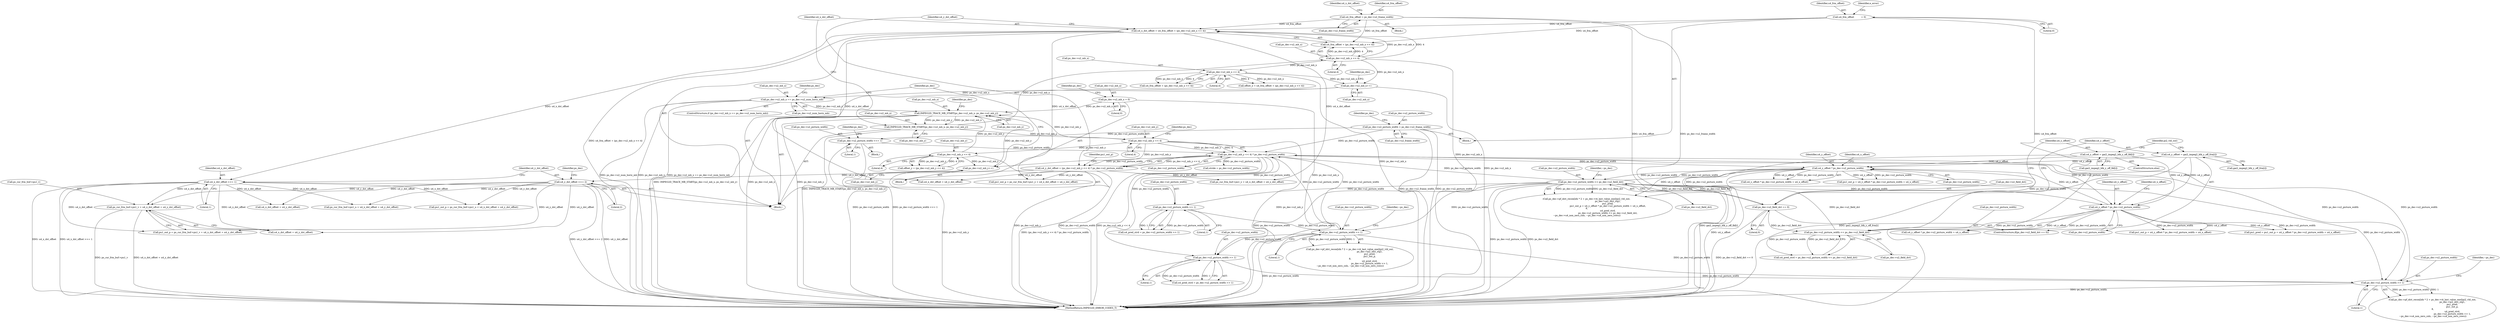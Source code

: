 digraph "0_Android_7737780815fe523ad7b0e49456eb75d27a30818a@pointer" {
"1000684" [label="(Call,ps_cur_frm_buf->pu1_v + u4_x_dst_offset + u4_y_dst_offset)"];
"1000553" [label="(Call,u4_x_dst_offset >>= 1)"];
"1000239" [label="(Call,u4_x_dst_offset = u4_frm_offset + (ps_dec->u2_mb_x << 4))"];
"1000177" [label="(Call,u4_frm_offset = ps_dec->u2_frame_width)"];
"1000117" [label="(Call,u4_frm_offset          = 0)"];
"1000243" [label="(Call,ps_dec->u2_mb_x << 4)"];
"1000232" [label="(Call,IMPEG2D_TRACE_MB_START(ps_dec->u2_mb_x, ps_dec->u2_mb_y))"];
"1000198" [label="(Call,IMPEG2D_TRACE_MB_START(ps_dec->u2_mb_x, ps_dec->u2_mb_y))"];
"1000817" [label="(Call,ps_dec->u2_mb_x == ps_dec->u2_num_horiz_mb)"];
"1000796" [label="(Call,ps_dec->u2_mb_x++)"];
"1000318" [label="(Call,ps_dec->u2_mb_x << 4)"];
"1000825" [label="(Call,ps_dec->u2_mb_x = 0)"];
"1000325" [label="(Call,ps_dec->u2_mb_y << 4)"];
"1000251" [label="(Call,ps_dec->u2_mb_y << 4)"];
"1000830" [label="(Call,ps_dec->u2_mb_y++)"];
"1000556" [label="(Call,u4_y_dst_offset >>= 2)"];
"1000248" [label="(Call,u4_y_dst_offset = (ps_dec->u2_mb_y << 4) * ps_dec->u2_picture_width)"];
"1000250" [label="(Call,(ps_dec->u2_mb_y << 4) * ps_dec->u2_picture_width)"];
"1000662" [label="(Call,ps_dec->u2_picture_width >> 1)"];
"1000638" [label="(Call,ps_dec->u2_picture_width >> 1)"];
"1000540" [label="(Call,ps_dec->u2_picture_width << ps_dec->u2_field_dct)"];
"1000532" [label="(Call,u4_y_offset * ps_dec->u2_picture_width)"];
"1000454" [label="(Call,u4_y_offset = gai2_impeg2_blk_y_off_fld[i])"];
"1000448" [label="(Call,u4_y_offset = gai2_impeg2_blk_y_off_frm[i])"];
"1000498" [label="(Call,u4_y_offset * ps_dec->u2_picture_width)"];
"1000506" [label="(Call,ps_dec->u2_picture_width << ps_dec->u2_field_dct)"];
"1000443" [label="(Call,ps_dec->u2_field_dct == 0)"];
"1000776" [label="(Call,ps_dec->u2_picture_width >> 1)"];
"1000752" [label="(Call,ps_dec->u2_picture_width >> 1)"];
"1000165" [label="(Call,ps_dec->u2_picture_width <<= 1)"];
"1000151" [label="(Call,ps_dec->u2_picture_width = ps_dec->u2_frame_width)"];
"1000824" [label="(Block,)"];
"1000780" [label="(Literal,1)"];
"1000249" [label="(Identifier,u4_y_dst_offset)"];
"1000161" [label="(Identifier,ps_dec)"];
"1000816" [label="(ControlStructure,if (ps_dec->u2_mb_x == ps_dec->u2_num_horiz_mb))"];
"1000257" [label="(Identifier,ps_dec)"];
"1000250" [label="(Call,(ps_dec->u2_mb_y << 4) * ps_dec->u2_picture_width)"];
"1000448" [label="(Call,u4_y_offset = gai2_impeg2_blk_y_off_frm[i])"];
"1000639" [label="(Call,ps_dec->u2_picture_width)"];
"1000498" [label="(Call,u4_y_offset * ps_dec->u2_picture_width)"];
"1000176" [label="(Block,)"];
"1000682" [label="(Call,pu1_out_p = ps_cur_frm_buf->pu1_v + u4_x_dst_offset + u4_y_dst_offset)"];
"1000232" [label="(Call,IMPEG2D_TRACE_MB_START(ps_dec->u2_mb_x, ps_dec->u2_mb_y))"];
"1000199" [label="(Call,ps_dec->u2_mb_x)"];
"1000179" [label="(Call,ps_dec->u2_frame_width)"];
"1000777" [label="(Call,ps_dec->u2_picture_width)"];
"1000830" [label="(Call,ps_dec->u2_mb_y++)"];
"1000818" [label="(Call,ps_dec->u2_mb_x)"];
"1000165" [label="(Call,ps_dec->u2_picture_width <<= 1)"];
"1000529" [label="(Call,pu1_out_p + u4_y_offset * ps_dec->u2_picture_width + u4_x_offset)"];
"1000831" [label="(Call,ps_dec->u2_mb_y)"];
"1000750" [label="(Call,u4_pred_strd = ps_dec->u2_picture_width >> 1)"];
"1000504" [label="(Call,u4_pred_strd = ps_dec->u2_picture_width << ps_dec->u2_field_dct)"];
"1000239" [label="(Call,u4_x_dst_offset = u4_frm_offset + (ps_dec->u2_mb_x << 4))"];
"1000804" [label="(Identifier,ps_dec)"];
"1000666" [label="(Literal,1)"];
"1000537" [label="(Identifier,u4_x_offset)"];
"1000756" [label="(Literal,1)"];
"1000663" [label="(Call,ps_dec->u2_picture_width)"];
"1000455" [label="(Identifier,u4_y_offset)"];
"1000183" [label="(Block,)"];
"1000534" [label="(Call,ps_dec->u2_picture_width)"];
"1000495" [label="(Call,pu1_out_p + u4_y_offset * ps_dec->u2_picture_width + u4_x_offset)"];
"1000817" [label="(Call,ps_dec->u2_mb_x == ps_dec->u2_num_horiz_mb)"];
"1000540" [label="(Call,ps_dec->u2_picture_width << ps_dec->u2_field_dct)"];
"1000118" [label="(Identifier,u4_frm_offset)"];
"1000449" [label="(Identifier,u4_y_offset)"];
"1000493" [label="(Call,pu1_pred = pu1_out_p + u4_y_offset * ps_dec->u2_picture_width + u4_x_offset)"];
"1000123" [label="(Identifier,e_error)"];
"1000570" [label="(Call,ps_cur_frm_buf->pu1_u + u4_x_dst_offset + u4_y_dst_offset)"];
"1000531" [label="(Call,u4_y_offset * ps_dec->u2_picture_width + u4_x_offset)"];
"1000497" [label="(Call,u4_y_offset * ps_dec->u2_picture_width + u4_x_offset)"];
"1000166" [label="(Call,ps_dec->u2_picture_width)"];
"1000454" [label="(Call,u4_y_offset = gai2_impeg2_blk_y_off_fld[i])"];
"1000261" [label="(Call,ps_cur_frm_buf->pu1_y + u4_x_dst_offset + u4_y_dst_offset)"];
"1000243" [label="(Call,ps_dec->u2_mb_x << 4)"];
"1000532" [label="(Call,u4_y_offset * ps_dec->u2_picture_width)"];
"1000636" [label="(Call,u4_pred_strd = ps_dec->u2_picture_width >> 1)"];
"1000177" [label="(Call,u4_frm_offset = ps_dec->u2_frame_width)"];
"1000499" [label="(Identifier,u4_y_offset)"];
"1000782" [label="(Identifier,~ps_dec)"];
"1000555" [label="(Literal,1)"];
"1000236" [label="(Call,ps_dec->u2_mb_y)"];
"1000541" [label="(Call,ps_dec->u2_picture_width)"];
"1000309" [label="(Call,stride = ps_dec->u2_picture_width)"];
"1000574" [label="(Call,u4_x_dst_offset + u4_y_dst_offset)"];
"1000456" [label="(Call,gai2_impeg2_blk_y_off_fld[i])"];
"1000329" [label="(Literal,4)"];
"1000318" [label="(Call,ps_dec->u2_mb_x << 4)"];
"1000767" [label="(Call,ps_dec->pf_idct_recon[idx * 2 + ps_dec->i4_last_value_one](pi2_vld_out,\n                                                        ps_dec->ai2_idct_stg1,\n                                                        pu1_pred,\n                                                        pu1_out_p,\n 8,\n                                                        u4_pred_strd,\n                                                        ps_dec->u2_picture_width >> 1,\n ~ps_dec->u4_non_zero_cols, ~ps_dec->u4_non_zero_rows))"];
"1000510" [label="(Call,ps_dec->u2_field_dct)"];
"1000523" [label="(Call,ps_dec->pf_idct_recon[idx * 2 + ps_dec->i4_last_value_one](pi2_vld_out,\n                                                            ps_dec->ai2_idct_stg1,\n                                                            pu1_pred,\n                                                            pu1_out_p + u4_y_offset * ps_dec->u2_picture_width + u4_x_offset,\n 8,\n                                                            u4_pred_strd,\n                                                            ps_dec->u2_picture_width << ps_dec->u2_field_dct,\n ~ps_dec->u4_non_zero_cols, ~ps_dec->u4_non_zero_rows))"];
"1000323" [label="(Call,offset_y = (ps_dec->u2_mb_y << 4))"];
"1000260" [label="(Identifier,pu1_out_p)"];
"1000503" [label="(Identifier,u4_x_offset)"];
"1000164" [label="(Block,)"];
"1000752" [label="(Call,ps_dec->u2_picture_width >> 1)"];
"1000568" [label="(Call,pu1_out_p = ps_cur_frm_buf->pu1_u + u4_x_dst_offset + u4_y_dst_offset)"];
"1000233" [label="(Call,ps_dec->u2_mb_x)"];
"1000826" [label="(Call,ps_dec->u2_mb_x)"];
"1000151" [label="(Call,ps_dec->u2_picture_width = ps_dec->u2_frame_width)"];
"1000259" [label="(Call,pu1_out_p = ps_cur_frm_buf->pu1_y + u4_x_dst_offset + u4_y_dst_offset)"];
"1000557" [label="(Identifier,u4_y_dst_offset)"];
"1000797" [label="(Call,ps_dec->u2_mb_x)"];
"1000244" [label="(Call,ps_dec->u2_mb_x)"];
"1000662" [label="(Call,ps_dec->u2_picture_width >> 1)"];
"1000117" [label="(Call,u4_frm_offset          = 0)"];
"1000251" [label="(Call,ps_dec->u2_mb_y << 4)"];
"1000240" [label="(Identifier,u4_x_dst_offset)"];
"1000119" [label="(Literal,0)"];
"1000507" [label="(Call,ps_dec->u2_picture_width)"];
"1000563" [label="(Identifier,ps_dec)"];
"1000850" [label="(MethodReturn,IMPEG2D_ERROR_CODES_T)"];
"1000688" [label="(Call,u4_x_dst_offset + u4_y_dst_offset)"];
"1000753" [label="(Call,ps_dec->u2_picture_width)"];
"1000825" [label="(Call,ps_dec->u2_mb_x = 0)"];
"1000169" [label="(Literal,1)"];
"1000189" [label="(Identifier,u4_x_dst_offset)"];
"1000247" [label="(Literal,4)"];
"1000827" [label="(Identifier,ps_dec)"];
"1000642" [label="(Literal,1)"];
"1000558" [label="(Literal,2)"];
"1000256" [label="(Call,ps_dec->u2_picture_width)"];
"1000668" [label="(Identifier,~ps_dec)"];
"1000450" [label="(Call,gai2_impeg2_blk_y_off_frm[i])"];
"1000553" [label="(Call,u4_x_dst_offset >>= 1)"];
"1000314" [label="(Call,offset_x = u4_frm_offset + (ps_dec->u2_mb_x << 4))"];
"1000322" [label="(Literal,4)"];
"1000443" [label="(Call,ps_dec->u2_field_dct == 0)"];
"1000325" [label="(Call,ps_dec->u2_mb_y << 4)"];
"1000453" [label="(ControlStructure,else)"];
"1000796" [label="(Call,ps_dec->u2_mb_x++)"];
"1000638" [label="(Call,ps_dec->u2_picture_width >> 1)"];
"1000460" [label="(Identifier,pi2_vld_out)"];
"1000202" [label="(Call,ps_dec->u2_mb_y)"];
"1000248" [label="(Call,u4_y_dst_offset = (ps_dec->u2_mb_y << 4) * ps_dec->u2_picture_width)"];
"1000653" [label="(Call,ps_dec->pf_idct_recon[idx * 2 + ps_dec->i4_last_value_one](pi2_vld_out,\n                                                        ps_dec->ai2_idct_stg1,\n                                                        pu1_pred,\n                                                        pu1_out_p,\n 8,\n                                                        u4_pred_strd,\n                                                        ps_dec->u2_picture_width >> 1,\n ~ps_dec->u4_non_zero_cols, ~ps_dec->u4_non_zero_rows))"];
"1000832" [label="(Identifier,ps_dec)"];
"1000198" [label="(Call,IMPEG2D_TRACE_MB_START(ps_dec->u2_mb_x, ps_dec->u2_mb_y))"];
"1000821" [label="(Call,ps_dec->u2_num_horiz_mb)"];
"1000326" [label="(Call,ps_dec->u2_mb_y)"];
"1000265" [label="(Call,u4_x_dst_offset + u4_y_dst_offset)"];
"1000554" [label="(Identifier,u4_x_dst_offset)"];
"1000155" [label="(Call,ps_dec->u2_frame_width)"];
"1000500" [label="(Call,ps_dec->u2_picture_width)"];
"1000447" [label="(Literal,0)"];
"1000506" [label="(Call,ps_dec->u2_picture_width << ps_dec->u2_field_dct)"];
"1000776" [label="(Call,ps_dec->u2_picture_width >> 1)"];
"1000444" [label="(Call,ps_dec->u2_field_dct)"];
"1000556" [label="(Call,u4_y_dst_offset >>= 2)"];
"1000685" [label="(Call,ps_cur_frm_buf->pu1_v)"];
"1000178" [label="(Identifier,u4_frm_offset)"];
"1000533" [label="(Identifier,u4_y_offset)"];
"1000173" [label="(Identifier,ps_dec)"];
"1000241" [label="(Call,u4_frm_offset + (ps_dec->u2_mb_x << 4))"];
"1000829" [label="(Literal,0)"];
"1000208" [label="(Identifier,ps_dec)"];
"1000544" [label="(Call,ps_dec->u2_field_dct)"];
"1000548" [label="(Identifier,~ps_dec)"];
"1000442" [label="(ControlStructure,if(ps_dec->u2_field_dct == 0))"];
"1000316" [label="(Call,u4_frm_offset + (ps_dec->u2_mb_x << 4))"];
"1000319" [label="(Call,ps_dec->u2_mb_x)"];
"1000252" [label="(Call,ps_dec->u2_mb_y)"];
"1000152" [label="(Call,ps_dec->u2_picture_width)"];
"1000684" [label="(Call,ps_cur_frm_buf->pu1_v + u4_x_dst_offset + u4_y_dst_offset)"];
"1000106" [label="(Block,)"];
"1000837" [label="(Identifier,ps_dec)"];
"1000255" [label="(Literal,4)"];
"1000684" -> "1000682"  [label="AST: "];
"1000684" -> "1000688"  [label="CFG: "];
"1000685" -> "1000684"  [label="AST: "];
"1000688" -> "1000684"  [label="AST: "];
"1000682" -> "1000684"  [label="CFG: "];
"1000684" -> "1000850"  [label="DDG: ps_cur_frm_buf->pu1_v"];
"1000684" -> "1000850"  [label="DDG: u4_x_dst_offset + u4_y_dst_offset"];
"1000553" -> "1000684"  [label="DDG: u4_x_dst_offset"];
"1000556" -> "1000684"  [label="DDG: u4_y_dst_offset"];
"1000553" -> "1000183"  [label="AST: "];
"1000553" -> "1000555"  [label="CFG: "];
"1000554" -> "1000553"  [label="AST: "];
"1000555" -> "1000553"  [label="AST: "];
"1000557" -> "1000553"  [label="CFG: "];
"1000553" -> "1000850"  [label="DDG: u4_x_dst_offset >>= 1"];
"1000553" -> "1000850"  [label="DDG: u4_x_dst_offset"];
"1000239" -> "1000553"  [label="DDG: u4_x_dst_offset"];
"1000553" -> "1000568"  [label="DDG: u4_x_dst_offset"];
"1000553" -> "1000570"  [label="DDG: u4_x_dst_offset"];
"1000553" -> "1000574"  [label="DDG: u4_x_dst_offset"];
"1000553" -> "1000682"  [label="DDG: u4_x_dst_offset"];
"1000553" -> "1000688"  [label="DDG: u4_x_dst_offset"];
"1000239" -> "1000183"  [label="AST: "];
"1000239" -> "1000241"  [label="CFG: "];
"1000240" -> "1000239"  [label="AST: "];
"1000241" -> "1000239"  [label="AST: "];
"1000249" -> "1000239"  [label="CFG: "];
"1000239" -> "1000850"  [label="DDG: u4_frm_offset + (ps_dec->u2_mb_x << 4)"];
"1000177" -> "1000239"  [label="DDG: u4_frm_offset"];
"1000117" -> "1000239"  [label="DDG: u4_frm_offset"];
"1000243" -> "1000239"  [label="DDG: ps_dec->u2_mb_x"];
"1000243" -> "1000239"  [label="DDG: 4"];
"1000239" -> "1000259"  [label="DDG: u4_x_dst_offset"];
"1000239" -> "1000261"  [label="DDG: u4_x_dst_offset"];
"1000239" -> "1000265"  [label="DDG: u4_x_dst_offset"];
"1000177" -> "1000176"  [label="AST: "];
"1000177" -> "1000179"  [label="CFG: "];
"1000178" -> "1000177"  [label="AST: "];
"1000179" -> "1000177"  [label="AST: "];
"1000189" -> "1000177"  [label="CFG: "];
"1000177" -> "1000850"  [label="DDG: u4_frm_offset"];
"1000177" -> "1000850"  [label="DDG: ps_dec->u2_frame_width"];
"1000177" -> "1000241"  [label="DDG: u4_frm_offset"];
"1000117" -> "1000106"  [label="AST: "];
"1000117" -> "1000119"  [label="CFG: "];
"1000118" -> "1000117"  [label="AST: "];
"1000119" -> "1000117"  [label="AST: "];
"1000123" -> "1000117"  [label="CFG: "];
"1000117" -> "1000850"  [label="DDG: u4_frm_offset"];
"1000117" -> "1000241"  [label="DDG: u4_frm_offset"];
"1000243" -> "1000241"  [label="AST: "];
"1000243" -> "1000247"  [label="CFG: "];
"1000244" -> "1000243"  [label="AST: "];
"1000247" -> "1000243"  [label="AST: "];
"1000241" -> "1000243"  [label="CFG: "];
"1000243" -> "1000850"  [label="DDG: ps_dec->u2_mb_x"];
"1000243" -> "1000241"  [label="DDG: ps_dec->u2_mb_x"];
"1000243" -> "1000241"  [label="DDG: 4"];
"1000232" -> "1000243"  [label="DDG: ps_dec->u2_mb_x"];
"1000243" -> "1000318"  [label="DDG: ps_dec->u2_mb_x"];
"1000243" -> "1000796"  [label="DDG: ps_dec->u2_mb_x"];
"1000232" -> "1000183"  [label="AST: "];
"1000232" -> "1000236"  [label="CFG: "];
"1000233" -> "1000232"  [label="AST: "];
"1000236" -> "1000232"  [label="AST: "];
"1000240" -> "1000232"  [label="CFG: "];
"1000232" -> "1000850"  [label="DDG: IMPEG2D_TRACE_MB_START(ps_dec->u2_mb_x, ps_dec->u2_mb_y)"];
"1000198" -> "1000232"  [label="DDG: ps_dec->u2_mb_x"];
"1000198" -> "1000232"  [label="DDG: ps_dec->u2_mb_y"];
"1000232" -> "1000251"  [label="DDG: ps_dec->u2_mb_y"];
"1000198" -> "1000183"  [label="AST: "];
"1000198" -> "1000202"  [label="CFG: "];
"1000199" -> "1000198"  [label="AST: "];
"1000202" -> "1000198"  [label="AST: "];
"1000208" -> "1000198"  [label="CFG: "];
"1000198" -> "1000850"  [label="DDG: ps_dec->u2_mb_x"];
"1000198" -> "1000850"  [label="DDG: ps_dec->u2_mb_y"];
"1000198" -> "1000850"  [label="DDG: IMPEG2D_TRACE_MB_START(ps_dec->u2_mb_x, ps_dec->u2_mb_y)"];
"1000817" -> "1000198"  [label="DDG: ps_dec->u2_mb_x"];
"1000825" -> "1000198"  [label="DDG: ps_dec->u2_mb_x"];
"1000325" -> "1000198"  [label="DDG: ps_dec->u2_mb_y"];
"1000251" -> "1000198"  [label="DDG: ps_dec->u2_mb_y"];
"1000830" -> "1000198"  [label="DDG: ps_dec->u2_mb_y"];
"1000817" -> "1000816"  [label="AST: "];
"1000817" -> "1000821"  [label="CFG: "];
"1000818" -> "1000817"  [label="AST: "];
"1000821" -> "1000817"  [label="AST: "];
"1000837" -> "1000817"  [label="CFG: "];
"1000827" -> "1000817"  [label="CFG: "];
"1000817" -> "1000850"  [label="DDG: ps_dec->u2_mb_x"];
"1000817" -> "1000850"  [label="DDG: ps_dec->u2_mb_x == ps_dec->u2_num_horiz_mb"];
"1000817" -> "1000850"  [label="DDG: ps_dec->u2_num_horiz_mb"];
"1000796" -> "1000817"  [label="DDG: ps_dec->u2_mb_x"];
"1000796" -> "1000183"  [label="AST: "];
"1000796" -> "1000797"  [label="CFG: "];
"1000797" -> "1000796"  [label="AST: "];
"1000804" -> "1000796"  [label="CFG: "];
"1000796" -> "1000850"  [label="DDG: ps_dec->u2_mb_x"];
"1000318" -> "1000796"  [label="DDG: ps_dec->u2_mb_x"];
"1000318" -> "1000316"  [label="AST: "];
"1000318" -> "1000322"  [label="CFG: "];
"1000319" -> "1000318"  [label="AST: "];
"1000322" -> "1000318"  [label="AST: "];
"1000316" -> "1000318"  [label="CFG: "];
"1000318" -> "1000850"  [label="DDG: ps_dec->u2_mb_x"];
"1000318" -> "1000314"  [label="DDG: ps_dec->u2_mb_x"];
"1000318" -> "1000314"  [label="DDG: 4"];
"1000318" -> "1000316"  [label="DDG: ps_dec->u2_mb_x"];
"1000318" -> "1000316"  [label="DDG: 4"];
"1000825" -> "1000824"  [label="AST: "];
"1000825" -> "1000829"  [label="CFG: "];
"1000826" -> "1000825"  [label="AST: "];
"1000829" -> "1000825"  [label="AST: "];
"1000832" -> "1000825"  [label="CFG: "];
"1000825" -> "1000850"  [label="DDG: ps_dec->u2_mb_x"];
"1000325" -> "1000323"  [label="AST: "];
"1000325" -> "1000329"  [label="CFG: "];
"1000326" -> "1000325"  [label="AST: "];
"1000329" -> "1000325"  [label="AST: "];
"1000323" -> "1000325"  [label="CFG: "];
"1000325" -> "1000850"  [label="DDG: ps_dec->u2_mb_y"];
"1000325" -> "1000323"  [label="DDG: ps_dec->u2_mb_y"];
"1000325" -> "1000323"  [label="DDG: 4"];
"1000251" -> "1000325"  [label="DDG: ps_dec->u2_mb_y"];
"1000325" -> "1000830"  [label="DDG: ps_dec->u2_mb_y"];
"1000251" -> "1000250"  [label="AST: "];
"1000251" -> "1000255"  [label="CFG: "];
"1000252" -> "1000251"  [label="AST: "];
"1000255" -> "1000251"  [label="AST: "];
"1000257" -> "1000251"  [label="CFG: "];
"1000251" -> "1000850"  [label="DDG: ps_dec->u2_mb_y"];
"1000251" -> "1000250"  [label="DDG: ps_dec->u2_mb_y"];
"1000251" -> "1000250"  [label="DDG: 4"];
"1000251" -> "1000830"  [label="DDG: ps_dec->u2_mb_y"];
"1000830" -> "1000824"  [label="AST: "];
"1000830" -> "1000831"  [label="CFG: "];
"1000831" -> "1000830"  [label="AST: "];
"1000837" -> "1000830"  [label="CFG: "];
"1000830" -> "1000850"  [label="DDG: ps_dec->u2_mb_y"];
"1000556" -> "1000183"  [label="AST: "];
"1000556" -> "1000558"  [label="CFG: "];
"1000557" -> "1000556"  [label="AST: "];
"1000558" -> "1000556"  [label="AST: "];
"1000563" -> "1000556"  [label="CFG: "];
"1000556" -> "1000850"  [label="DDG: u4_y_dst_offset"];
"1000556" -> "1000850"  [label="DDG: u4_y_dst_offset >>= 2"];
"1000248" -> "1000556"  [label="DDG: u4_y_dst_offset"];
"1000556" -> "1000568"  [label="DDG: u4_y_dst_offset"];
"1000556" -> "1000570"  [label="DDG: u4_y_dst_offset"];
"1000556" -> "1000574"  [label="DDG: u4_y_dst_offset"];
"1000556" -> "1000682"  [label="DDG: u4_y_dst_offset"];
"1000556" -> "1000688"  [label="DDG: u4_y_dst_offset"];
"1000248" -> "1000183"  [label="AST: "];
"1000248" -> "1000250"  [label="CFG: "];
"1000249" -> "1000248"  [label="AST: "];
"1000250" -> "1000248"  [label="AST: "];
"1000260" -> "1000248"  [label="CFG: "];
"1000248" -> "1000850"  [label="DDG: (ps_dec->u2_mb_y << 4) * ps_dec->u2_picture_width"];
"1000250" -> "1000248"  [label="DDG: ps_dec->u2_mb_y << 4"];
"1000250" -> "1000248"  [label="DDG: ps_dec->u2_picture_width"];
"1000248" -> "1000259"  [label="DDG: u4_y_dst_offset"];
"1000248" -> "1000261"  [label="DDG: u4_y_dst_offset"];
"1000248" -> "1000265"  [label="DDG: u4_y_dst_offset"];
"1000250" -> "1000256"  [label="CFG: "];
"1000256" -> "1000250"  [label="AST: "];
"1000250" -> "1000850"  [label="DDG: ps_dec->u2_mb_y << 4"];
"1000250" -> "1000850"  [label="DDG: ps_dec->u2_picture_width"];
"1000662" -> "1000250"  [label="DDG: ps_dec->u2_picture_width"];
"1000776" -> "1000250"  [label="DDG: ps_dec->u2_picture_width"];
"1000540" -> "1000250"  [label="DDG: ps_dec->u2_picture_width"];
"1000165" -> "1000250"  [label="DDG: ps_dec->u2_picture_width"];
"1000151" -> "1000250"  [label="DDG: ps_dec->u2_picture_width"];
"1000250" -> "1000309"  [label="DDG: ps_dec->u2_picture_width"];
"1000250" -> "1000498"  [label="DDG: ps_dec->u2_picture_width"];
"1000250" -> "1000532"  [label="DDG: ps_dec->u2_picture_width"];
"1000250" -> "1000638"  [label="DDG: ps_dec->u2_picture_width"];
"1000250" -> "1000662"  [label="DDG: ps_dec->u2_picture_width"];
"1000250" -> "1000752"  [label="DDG: ps_dec->u2_picture_width"];
"1000250" -> "1000776"  [label="DDG: ps_dec->u2_picture_width"];
"1000662" -> "1000653"  [label="AST: "];
"1000662" -> "1000666"  [label="CFG: "];
"1000663" -> "1000662"  [label="AST: "];
"1000666" -> "1000662"  [label="AST: "];
"1000668" -> "1000662"  [label="CFG: "];
"1000662" -> "1000850"  [label="DDG: ps_dec->u2_picture_width"];
"1000662" -> "1000653"  [label="DDG: ps_dec->u2_picture_width"];
"1000662" -> "1000653"  [label="DDG: 1"];
"1000638" -> "1000662"  [label="DDG: ps_dec->u2_picture_width"];
"1000540" -> "1000662"  [label="DDG: ps_dec->u2_picture_width"];
"1000662" -> "1000752"  [label="DDG: ps_dec->u2_picture_width"];
"1000662" -> "1000776"  [label="DDG: ps_dec->u2_picture_width"];
"1000638" -> "1000636"  [label="AST: "];
"1000638" -> "1000642"  [label="CFG: "];
"1000639" -> "1000638"  [label="AST: "];
"1000642" -> "1000638"  [label="AST: "];
"1000636" -> "1000638"  [label="CFG: "];
"1000638" -> "1000636"  [label="DDG: ps_dec->u2_picture_width"];
"1000638" -> "1000636"  [label="DDG: 1"];
"1000540" -> "1000638"  [label="DDG: ps_dec->u2_picture_width"];
"1000540" -> "1000523"  [label="AST: "];
"1000540" -> "1000544"  [label="CFG: "];
"1000541" -> "1000540"  [label="AST: "];
"1000544" -> "1000540"  [label="AST: "];
"1000548" -> "1000540"  [label="CFG: "];
"1000540" -> "1000850"  [label="DDG: ps_dec->u2_field_dct"];
"1000540" -> "1000850"  [label="DDG: ps_dec->u2_picture_width"];
"1000540" -> "1000443"  [label="DDG: ps_dec->u2_field_dct"];
"1000540" -> "1000498"  [label="DDG: ps_dec->u2_picture_width"];
"1000540" -> "1000532"  [label="DDG: ps_dec->u2_picture_width"];
"1000540" -> "1000523"  [label="DDG: ps_dec->u2_picture_width"];
"1000540" -> "1000523"  [label="DDG: ps_dec->u2_field_dct"];
"1000532" -> "1000540"  [label="DDG: ps_dec->u2_picture_width"];
"1000506" -> "1000540"  [label="DDG: ps_dec->u2_field_dct"];
"1000443" -> "1000540"  [label="DDG: ps_dec->u2_field_dct"];
"1000540" -> "1000752"  [label="DDG: ps_dec->u2_picture_width"];
"1000540" -> "1000776"  [label="DDG: ps_dec->u2_picture_width"];
"1000532" -> "1000531"  [label="AST: "];
"1000532" -> "1000534"  [label="CFG: "];
"1000533" -> "1000532"  [label="AST: "];
"1000534" -> "1000532"  [label="AST: "];
"1000537" -> "1000532"  [label="CFG: "];
"1000532" -> "1000850"  [label="DDG: u4_y_offset"];
"1000532" -> "1000523"  [label="DDG: u4_y_offset"];
"1000532" -> "1000523"  [label="DDG: ps_dec->u2_picture_width"];
"1000532" -> "1000529"  [label="DDG: u4_y_offset"];
"1000532" -> "1000529"  [label="DDG: ps_dec->u2_picture_width"];
"1000532" -> "1000531"  [label="DDG: u4_y_offset"];
"1000532" -> "1000531"  [label="DDG: ps_dec->u2_picture_width"];
"1000454" -> "1000532"  [label="DDG: u4_y_offset"];
"1000448" -> "1000532"  [label="DDG: u4_y_offset"];
"1000498" -> "1000532"  [label="DDG: u4_y_offset"];
"1000506" -> "1000532"  [label="DDG: ps_dec->u2_picture_width"];
"1000454" -> "1000453"  [label="AST: "];
"1000454" -> "1000456"  [label="CFG: "];
"1000455" -> "1000454"  [label="AST: "];
"1000456" -> "1000454"  [label="AST: "];
"1000460" -> "1000454"  [label="CFG: "];
"1000454" -> "1000850"  [label="DDG: gai2_impeg2_blk_y_off_fld[i]"];
"1000454" -> "1000498"  [label="DDG: u4_y_offset"];
"1000448" -> "1000442"  [label="AST: "];
"1000448" -> "1000450"  [label="CFG: "];
"1000449" -> "1000448"  [label="AST: "];
"1000450" -> "1000448"  [label="AST: "];
"1000460" -> "1000448"  [label="CFG: "];
"1000448" -> "1000850"  [label="DDG: gai2_impeg2_blk_y_off_frm[i]"];
"1000448" -> "1000498"  [label="DDG: u4_y_offset"];
"1000498" -> "1000497"  [label="AST: "];
"1000498" -> "1000500"  [label="CFG: "];
"1000499" -> "1000498"  [label="AST: "];
"1000500" -> "1000498"  [label="AST: "];
"1000503" -> "1000498"  [label="CFG: "];
"1000498" -> "1000493"  [label="DDG: u4_y_offset"];
"1000498" -> "1000493"  [label="DDG: ps_dec->u2_picture_width"];
"1000498" -> "1000495"  [label="DDG: u4_y_offset"];
"1000498" -> "1000495"  [label="DDG: ps_dec->u2_picture_width"];
"1000498" -> "1000497"  [label="DDG: u4_y_offset"];
"1000498" -> "1000497"  [label="DDG: ps_dec->u2_picture_width"];
"1000498" -> "1000506"  [label="DDG: ps_dec->u2_picture_width"];
"1000506" -> "1000504"  [label="AST: "];
"1000506" -> "1000510"  [label="CFG: "];
"1000507" -> "1000506"  [label="AST: "];
"1000510" -> "1000506"  [label="AST: "];
"1000504" -> "1000506"  [label="CFG: "];
"1000506" -> "1000504"  [label="DDG: ps_dec->u2_picture_width"];
"1000506" -> "1000504"  [label="DDG: ps_dec->u2_field_dct"];
"1000443" -> "1000506"  [label="DDG: ps_dec->u2_field_dct"];
"1000443" -> "1000442"  [label="AST: "];
"1000443" -> "1000447"  [label="CFG: "];
"1000444" -> "1000443"  [label="AST: "];
"1000447" -> "1000443"  [label="AST: "];
"1000449" -> "1000443"  [label="CFG: "];
"1000455" -> "1000443"  [label="CFG: "];
"1000443" -> "1000850"  [label="DDG: ps_dec->u2_field_dct == 0"];
"1000776" -> "1000767"  [label="AST: "];
"1000776" -> "1000780"  [label="CFG: "];
"1000777" -> "1000776"  [label="AST: "];
"1000780" -> "1000776"  [label="AST: "];
"1000782" -> "1000776"  [label="CFG: "];
"1000776" -> "1000850"  [label="DDG: ps_dec->u2_picture_width"];
"1000776" -> "1000767"  [label="DDG: ps_dec->u2_picture_width"];
"1000776" -> "1000767"  [label="DDG: 1"];
"1000752" -> "1000776"  [label="DDG: ps_dec->u2_picture_width"];
"1000752" -> "1000750"  [label="AST: "];
"1000752" -> "1000756"  [label="CFG: "];
"1000753" -> "1000752"  [label="AST: "];
"1000756" -> "1000752"  [label="AST: "];
"1000750" -> "1000752"  [label="CFG: "];
"1000752" -> "1000750"  [label="DDG: ps_dec->u2_picture_width"];
"1000752" -> "1000750"  [label="DDG: 1"];
"1000165" -> "1000164"  [label="AST: "];
"1000165" -> "1000169"  [label="CFG: "];
"1000166" -> "1000165"  [label="AST: "];
"1000169" -> "1000165"  [label="AST: "];
"1000173" -> "1000165"  [label="CFG: "];
"1000165" -> "1000850"  [label="DDG: ps_dec->u2_picture_width"];
"1000165" -> "1000850"  [label="DDG: ps_dec->u2_picture_width <<= 1"];
"1000151" -> "1000165"  [label="DDG: ps_dec->u2_picture_width"];
"1000151" -> "1000106"  [label="AST: "];
"1000151" -> "1000155"  [label="CFG: "];
"1000152" -> "1000151"  [label="AST: "];
"1000155" -> "1000151"  [label="AST: "];
"1000161" -> "1000151"  [label="CFG: "];
"1000151" -> "1000850"  [label="DDG: ps_dec->u2_picture_width"];
"1000151" -> "1000850"  [label="DDG: ps_dec->u2_frame_width"];
}
